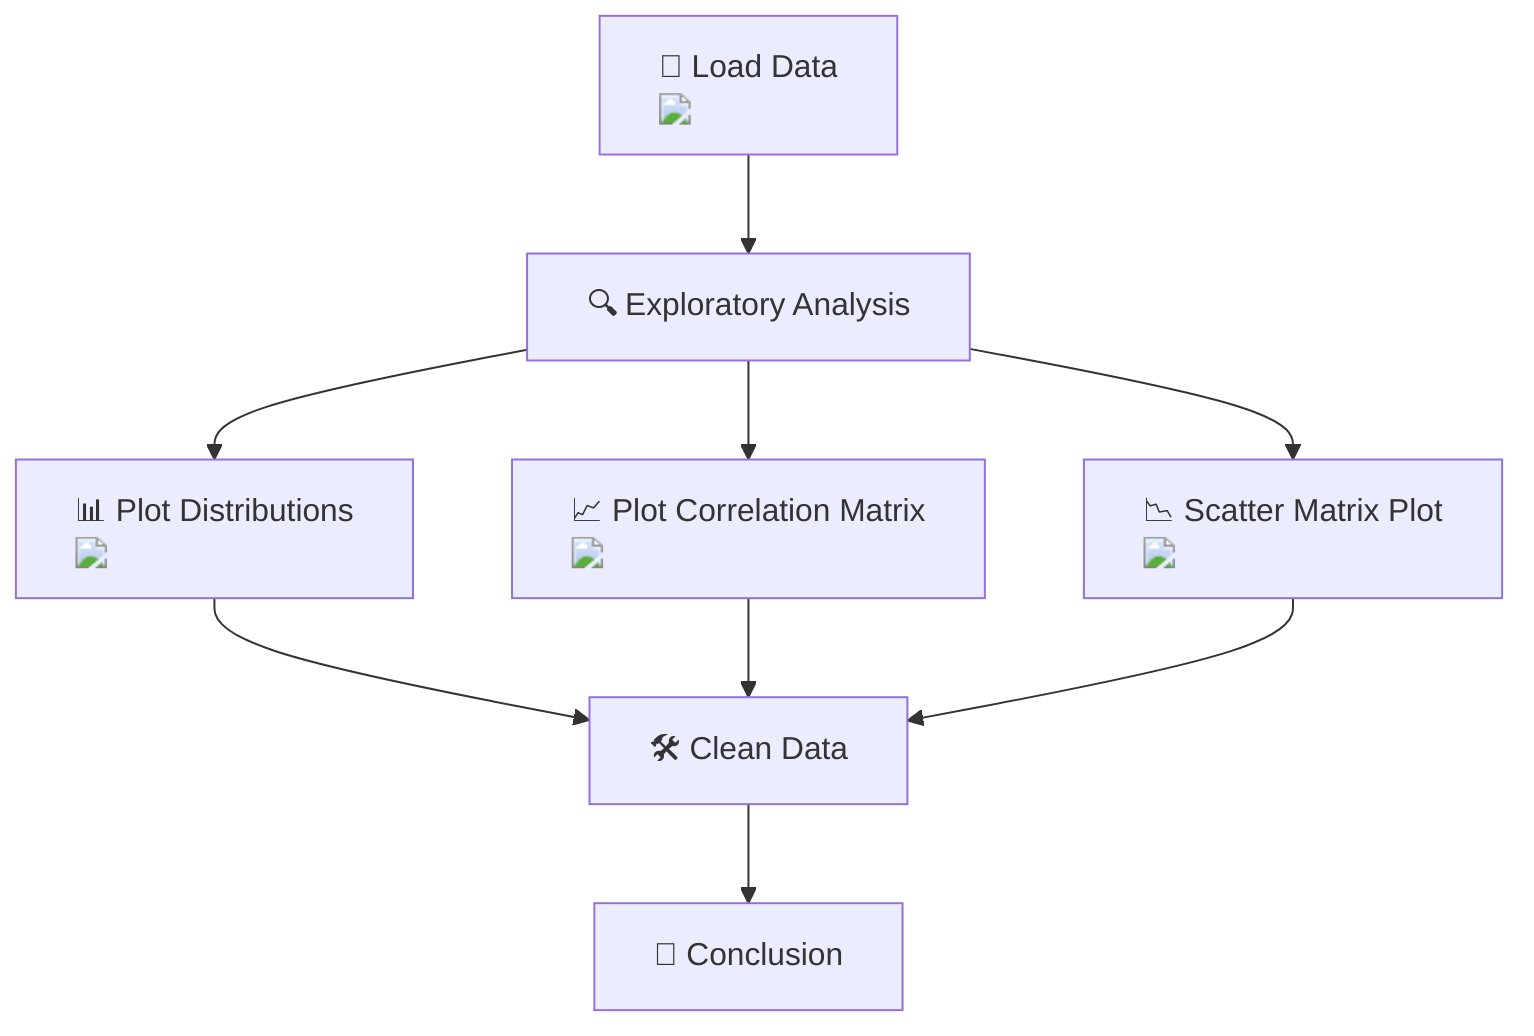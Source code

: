 flowchart TD
    A["📂 Load Data <img src='file.svg' />"] --> B["🔍 Exploratory Analysis"]
    B --> C["📊 Plot Distributions <img src='hist_template.svg' />"]
    B --> D["📈 Plot Correlation Matrix <img src='scatter_plot_template.svg' />"]
    B --> E["📉 Scatter Matrix Plot <img src='scatter_plot_template.svg' />"]
    C --> F["🛠️ Clean Data"]
    D --> F
    E --> F
    F --> G["📝 Conclusion"]
